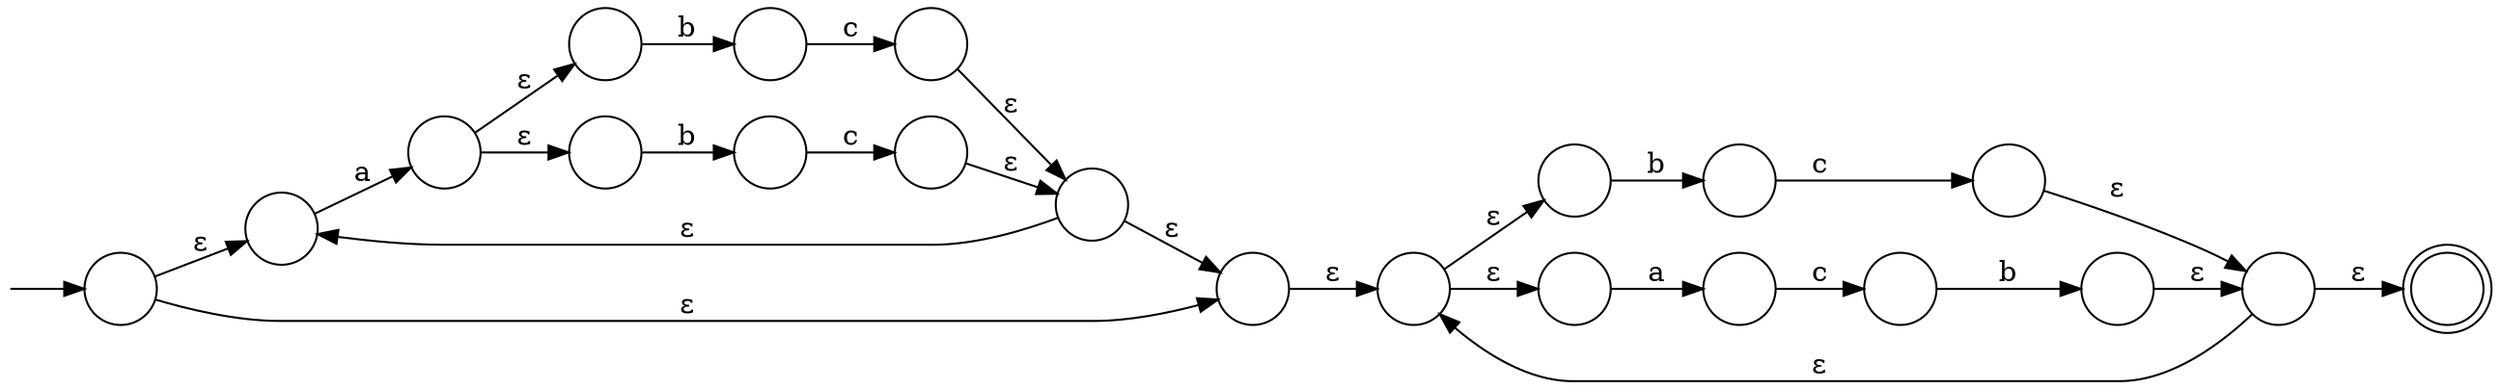 digraph G {
  rankdir=LR;
  n__ [label="" shape=none width=.0];
  0 [shape=circle label=""];
  2 [shape=circle label=""];
  4 [shape=circle label=""];
  5 [shape=circle label=""];
  6 [shape=circle label=""];
  8 [shape=circle label=""];
  9 [shape=circle label=""];
  10 [shape=circle label=""];
  12 [shape=circle label=""];
  13 [shape=circle label=""];
  14 [shape=circle label=""];
  15 [shape=doublecircle label=""];
  16 [shape=circle label=""];
  17 [shape=circle label=""];
  18 [shape=circle label=""];
  20 [shape=circle label=""];
  21 [shape=circle label=""];
  22 [shape=circle label=""];
  24 [shape=circle label=""];
  26 [shape=circle label=""];
  27 [shape=circle label=""];
  n__ -> 0;
  2 -> 4 [label="a"];
  6 -> 8 [label="b"];
  8 -> 9 [label="c"];
  10 -> 12 [label="b"];
  12 -> 13 [label="c"];
  4 -> 6 [label="ε"];
  4 -> 10 [label="ε"];
  9 -> 5 [label="ε"];
  13 -> 5 [label="ε"];
  0 -> 2 [label="ε"];
  0 -> 14 [label="ε"];
  5 -> 2 [label="ε"];
  5 -> 14 [label="ε"];
  18 -> 20 [label="b"];
  20 -> 21 [label="c"];
  22 -> 24 [label="a"];
  24 -> 26 [label="c"];
  26 -> 27 [label="b"];
  16 -> 18 [label="ε"];
  16 -> 22 [label="ε"];
  21 -> 17 [label="ε"];
  27 -> 17 [label="ε"];
  14 -> 16 [label="ε"];
  17 -> 16 [label="ε"];
  17 -> 15 [label="ε"];
}
